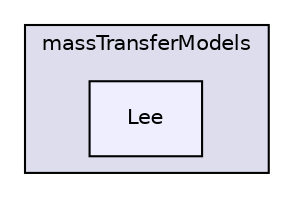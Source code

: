 digraph "applications/solvers/multiphase/icoReactingMultiphaseInterFoam/massTransferModels/Lee" {
  bgcolor=transparent;
  compound=true
  node [ fontsize="10", fontname="Helvetica"];
  edge [ labelfontsize="10", labelfontname="Helvetica"];
  subgraph clusterdir_22e84d0f1ac24eb425676d371410161f {
    graph [ bgcolor="#ddddee", pencolor="black", label="massTransferModels" fontname="Helvetica", fontsize="10", URL="dir_22e84d0f1ac24eb425676d371410161f.html"]
  dir_ec359c4529e57d05f9e39f0ecf8cf3b6 [shape=box, label="Lee", style="filled", fillcolor="#eeeeff", pencolor="black", URL="dir_ec359c4529e57d05f9e39f0ecf8cf3b6.html"];
  }
}
